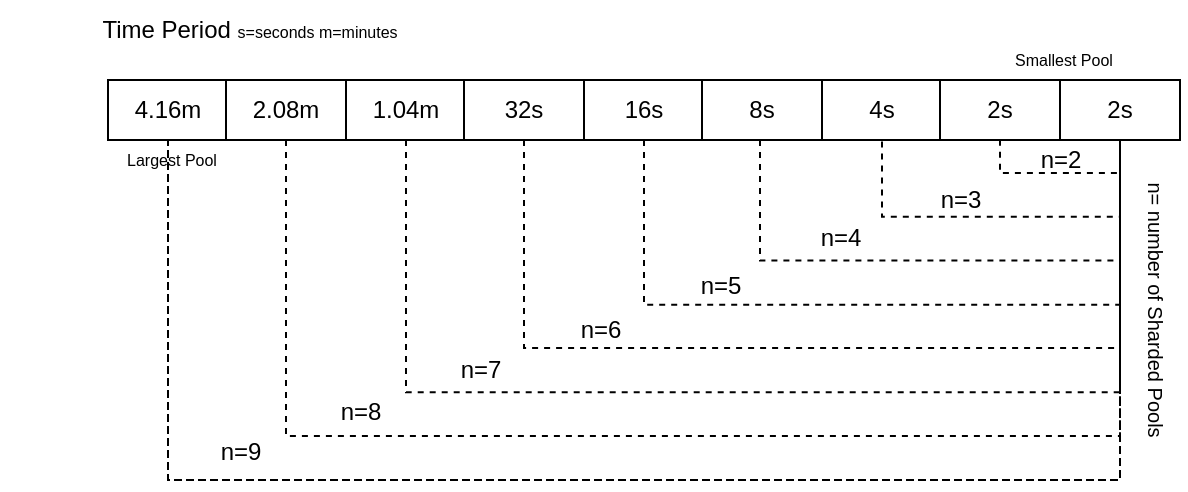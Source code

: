 <mxfile version="16.5.1" type="device"><diagram id="J2kwJdKi-ulCL18LsPcU" name="Page-1"><mxGraphModel dx="946" dy="597" grid="0" gridSize="10" guides="1" tooltips="1" connect="1" arrows="1" fold="1" page="1" pageScale="1" pageWidth="10000" pageHeight="10000" math="0" shadow="0"><root><mxCell id="0"/><mxCell id="1" parent="0"/><mxCell id="p6wsTPxF0RV3t22LhQW4-65" value="4.16m" style="text;html=1;strokeColor=default;fillColor=default;align=center;verticalAlign=middle;whiteSpace=wrap;rounded=0;" vertex="1" parent="1"><mxGeometry x="254" y="230" width="60" height="30" as="geometry"/></mxCell><mxCell id="p6wsTPxF0RV3t22LhQW4-66" value="2.08m" style="text;html=1;strokeColor=default;fillColor=default;align=center;verticalAlign=middle;whiteSpace=wrap;rounded=0;" vertex="1" parent="1"><mxGeometry x="313" y="230" width="60" height="30" as="geometry"/></mxCell><mxCell id="p6wsTPxF0RV3t22LhQW4-67" value="1.04m" style="text;html=1;strokeColor=default;fillColor=default;align=center;verticalAlign=middle;whiteSpace=wrap;rounded=0;" vertex="1" parent="1"><mxGeometry x="373" y="230" width="60" height="30" as="geometry"/></mxCell><mxCell id="p6wsTPxF0RV3t22LhQW4-68" value="32s" style="text;html=1;strokeColor=default;fillColor=default;align=center;verticalAlign=middle;whiteSpace=wrap;rounded=0;" vertex="1" parent="1"><mxGeometry x="432" y="230" width="60" height="30" as="geometry"/></mxCell><mxCell id="p6wsTPxF0RV3t22LhQW4-69" value="16s" style="text;html=1;strokeColor=default;fillColor=default;align=center;verticalAlign=middle;whiteSpace=wrap;rounded=0;" vertex="1" parent="1"><mxGeometry x="492" y="230" width="60" height="30" as="geometry"/></mxCell><mxCell id="p6wsTPxF0RV3t22LhQW4-70" value="8s" style="text;html=1;strokeColor=default;fillColor=default;align=center;verticalAlign=middle;whiteSpace=wrap;rounded=0;" vertex="1" parent="1"><mxGeometry x="551" y="230" width="60" height="30" as="geometry"/></mxCell><mxCell id="p6wsTPxF0RV3t22LhQW4-71" value="4s" style="text;html=1;align=center;verticalAlign=middle;whiteSpace=wrap;rounded=0;fillColor=default;strokeColor=default;" vertex="1" parent="1"><mxGeometry x="611" y="230" width="60" height="30" as="geometry"/></mxCell><mxCell id="p6wsTPxF0RV3t22LhQW4-72" value="2s" style="text;html=1;strokeColor=default;fillColor=default;align=center;verticalAlign=middle;whiteSpace=wrap;rounded=0;" vertex="1" parent="1"><mxGeometry x="670" y="230" width="60" height="30" as="geometry"/></mxCell><mxCell id="p6wsTPxF0RV3t22LhQW4-73" value="2s" style="text;html=1;strokeColor=default;fillColor=default;align=center;verticalAlign=middle;whiteSpace=wrap;rounded=0;" vertex="1" parent="1"><mxGeometry x="730" y="230" width="60" height="30" as="geometry"/></mxCell><mxCell id="p6wsTPxF0RV3t22LhQW4-78" value="Time Period&amp;nbsp;&lt;font style=&quot;font-size: 8px&quot;&gt;s=seconds m=minutes&lt;/font&gt;" style="text;html=1;strokeColor=none;fillColor=none;align=center;verticalAlign=middle;whiteSpace=wrap;rounded=0;" vertex="1" parent="1"><mxGeometry x="200" y="190" width="250" height="30" as="geometry"/></mxCell><mxCell id="p6wsTPxF0RV3t22LhQW4-98" value="n= number of Sharded Pools" style="text;html=1;strokeColor=none;fillColor=none;align=center;verticalAlign=middle;whiteSpace=wrap;rounded=0;rotation=90;fontSize=10;" vertex="1" parent="1"><mxGeometry x="688" y="330" width="180" height="30" as="geometry"/></mxCell><mxCell id="p6wsTPxF0RV3t22LhQW4-101" value="Largest Pool" style="text;html=1;strokeColor=none;fillColor=none;align=center;verticalAlign=middle;whiteSpace=wrap;rounded=0;fontSize=8;rotation=0;" vertex="1" parent="1"><mxGeometry x="256" y="255.0" width="60" height="30" as="geometry"/></mxCell><mxCell id="p6wsTPxF0RV3t22LhQW4-102" value="Smallest Pool" style="text;html=1;strokeColor=none;fillColor=none;align=center;verticalAlign=middle;whiteSpace=wrap;rounded=0;fontSize=8;rotation=0;" vertex="1" parent="1"><mxGeometry x="702" y="205" width="60" height="30" as="geometry"/></mxCell><mxCell id="p6wsTPxF0RV3t22LhQW4-105" value="" style="group;strokeColor=default;dashed=1;container=0;" vertex="1" connectable="0" parent="1"><mxGeometry x="284" y="260" width="476" height="170" as="geometry"/></mxCell><mxCell id="p6wsTPxF0RV3t22LhQW4-93" style="edgeStyle=orthogonalEdgeStyle;rounded=0;sketch=0;orthogonalLoop=1;jettySize=auto;html=1;entryX=0.5;entryY=1;entryDx=0;entryDy=0;shadow=0;endArrow=none;endFill=0;dashed=1;" edge="1" parent="1" source="p6wsTPxF0RV3t22LhQW4-65" target="p6wsTPxF0RV3t22LhQW4-73"><mxGeometry relative="1" as="geometry"><Array as="points"><mxPoint x="284" y="430"/><mxPoint x="760" y="430"/></Array></mxGeometry></mxCell><mxCell id="p6wsTPxF0RV3t22LhQW4-92" style="edgeStyle=orthogonalEdgeStyle;rounded=0;sketch=0;orthogonalLoop=1;jettySize=auto;html=1;entryX=0.5;entryY=1;entryDx=0;entryDy=0;shadow=0;endArrow=none;endFill=0;dashed=1;" edge="1" parent="1" source="p6wsTPxF0RV3t22LhQW4-66" target="p6wsTPxF0RV3t22LhQW4-73"><mxGeometry relative="1" as="geometry"><Array as="points"><mxPoint x="343" y="408.065"/><mxPoint x="760" y="408.065"/></Array></mxGeometry></mxCell><mxCell id="p6wsTPxF0RV3t22LhQW4-91" style="edgeStyle=orthogonalEdgeStyle;rounded=0;sketch=0;orthogonalLoop=1;jettySize=auto;html=1;entryX=0.5;entryY=1;entryDx=0;entryDy=0;shadow=0;endArrow=none;endFill=0;dashed=1;" edge="1" parent="1" source="p6wsTPxF0RV3t22LhQW4-67" target="p6wsTPxF0RV3t22LhQW4-73"><mxGeometry relative="1" as="geometry"><Array as="points"><mxPoint x="403" y="386.129"/><mxPoint x="760" y="386.129"/></Array></mxGeometry></mxCell><mxCell id="p6wsTPxF0RV3t22LhQW4-89" style="edgeStyle=orthogonalEdgeStyle;rounded=0;orthogonalLoop=1;jettySize=auto;html=1;endArrow=none;endFill=0;shadow=0;sketch=0;entryX=0.5;entryY=1;entryDx=0;entryDy=0;dashed=1;" edge="1" parent="1" source="p6wsTPxF0RV3t22LhQW4-68" target="p6wsTPxF0RV3t22LhQW4-73"><mxGeometry relative="1" as="geometry"><mxPoint x="760" y="221.613" as="targetPoint"/><Array as="points"><mxPoint x="462" y="363.962"/><mxPoint x="760" y="363.962"/></Array></mxGeometry></mxCell><mxCell id="p6wsTPxF0RV3t22LhQW4-86" style="edgeStyle=orthogonalEdgeStyle;rounded=0;orthogonalLoop=1;jettySize=auto;html=1;endArrow=none;endFill=0;shadow=0;sketch=0;entryX=0.5;entryY=1;entryDx=0;entryDy=0;dashed=1;" edge="1" parent="1" source="p6wsTPxF0RV3t22LhQW4-69" target="p6wsTPxF0RV3t22LhQW4-73"><mxGeometry relative="1" as="geometry"><mxPoint x="760" y="221.613" as="targetPoint"/><Array as="points"><mxPoint x="522" y="342.385"/><mxPoint x="760" y="342.385"/></Array></mxGeometry></mxCell><mxCell id="p6wsTPxF0RV3t22LhQW4-83" style="edgeStyle=orthogonalEdgeStyle;rounded=0;orthogonalLoop=1;jettySize=auto;html=1;entryX=0.5;entryY=1;entryDx=0;entryDy=0;endArrow=none;endFill=0;shadow=0;sketch=0;dashed=1;" edge="1" parent="1" source="p6wsTPxF0RV3t22LhQW4-70" target="p6wsTPxF0RV3t22LhQW4-73"><mxGeometry relative="1" as="geometry"><Array as="points"><mxPoint x="580" y="320.323"/><mxPoint x="760" y="320.323"/></Array></mxGeometry></mxCell><mxCell id="p6wsTPxF0RV3t22LhQW4-79" style="edgeStyle=orthogonalEdgeStyle;rounded=0;orthogonalLoop=1;jettySize=auto;html=1;entryX=0.5;entryY=1;entryDx=0;entryDy=0;endArrow=none;endFill=0;dashed=1;" edge="1" parent="1" source="p6wsTPxF0RV3t22LhQW4-73" target="p6wsTPxF0RV3t22LhQW4-72"><mxGeometry relative="1" as="geometry"><Array as="points"><mxPoint x="760" y="276.452"/><mxPoint x="700" y="276.452"/></Array></mxGeometry></mxCell><mxCell id="p6wsTPxF0RV3t22LhQW4-81" style="edgeStyle=orthogonalEdgeStyle;rounded=0;orthogonalLoop=1;jettySize=auto;html=1;entryX=0.5;entryY=1;entryDx=0;entryDy=0;endArrow=none;endFill=0;shadow=0;sketch=0;dashed=1;" edge="1" parent="1" source="p6wsTPxF0RV3t22LhQW4-73" target="p6wsTPxF0RV3t22LhQW4-71"><mxGeometry relative="1" as="geometry"><Array as="points"><mxPoint x="760" y="298.387"/><mxPoint x="641" y="298.387"/></Array></mxGeometry></mxCell><mxCell id="p6wsTPxF0RV3t22LhQW4-80" value="n=2" style="text;html=1;align=center;verticalAlign=middle;resizable=0;points=[];autosize=1;strokeColor=none;fillColor=none;" vertex="1" parent="1"><mxGeometry x="710" y="260" width="40" height="20" as="geometry"/></mxCell><mxCell id="p6wsTPxF0RV3t22LhQW4-82" value="n=3" style="text;html=1;align=center;verticalAlign=middle;resizable=0;points=[];autosize=1;strokeColor=none;fillColor=none;" vertex="1" parent="1"><mxGeometry x="660" y="279.614" width="40" height="20" as="geometry"/></mxCell><mxCell id="p6wsTPxF0RV3t22LhQW4-84" value="n=4" style="text;html=1;align=center;verticalAlign=middle;resizable=0;points=[];autosize=1;strokeColor=none;fillColor=none;" vertex="1" parent="1"><mxGeometry x="600" y="299.232" width="40" height="20" as="geometry"/></mxCell><mxCell id="p6wsTPxF0RV3t22LhQW4-87" value="n=5" style="text;html=1;align=center;verticalAlign=middle;resizable=0;points=[];autosize=1;strokeColor=none;fillColor=none;" vertex="1" parent="1"><mxGeometry x="540" y="323.191" width="40" height="20" as="geometry"/></mxCell><mxCell id="p6wsTPxF0RV3t22LhQW4-94" value="n=7" style="text;html=1;align=center;verticalAlign=middle;resizable=0;points=[];autosize=1;strokeColor=none;fillColor=none;" vertex="1" parent="1"><mxGeometry x="420" y="364.617" width="40" height="20" as="geometry"/></mxCell><mxCell id="p6wsTPxF0RV3t22LhQW4-95" value="n=6" style="text;html=1;align=center;verticalAlign=middle;resizable=0;points=[];autosize=1;strokeColor=none;fillColor=none;" vertex="1" parent="1"><mxGeometry x="480" y="345.001" width="40" height="20" as="geometry"/></mxCell><mxCell id="p6wsTPxF0RV3t22LhQW4-96" value="n=8" style="text;html=1;align=center;verticalAlign=middle;resizable=0;points=[];autosize=1;strokeColor=none;fillColor=none;" vertex="1" parent="1"><mxGeometry x="360" y="385.536" width="40" height="20" as="geometry"/></mxCell><mxCell id="p6wsTPxF0RV3t22LhQW4-97" value="n=9" style="text;html=1;align=center;verticalAlign=middle;resizable=0;points=[];autosize=1;strokeColor=none;fillColor=none;" vertex="1" parent="1"><mxGeometry x="300" y="406.336" width="40" height="20" as="geometry"/></mxCell></root></mxGraphModel></diagram></mxfile>